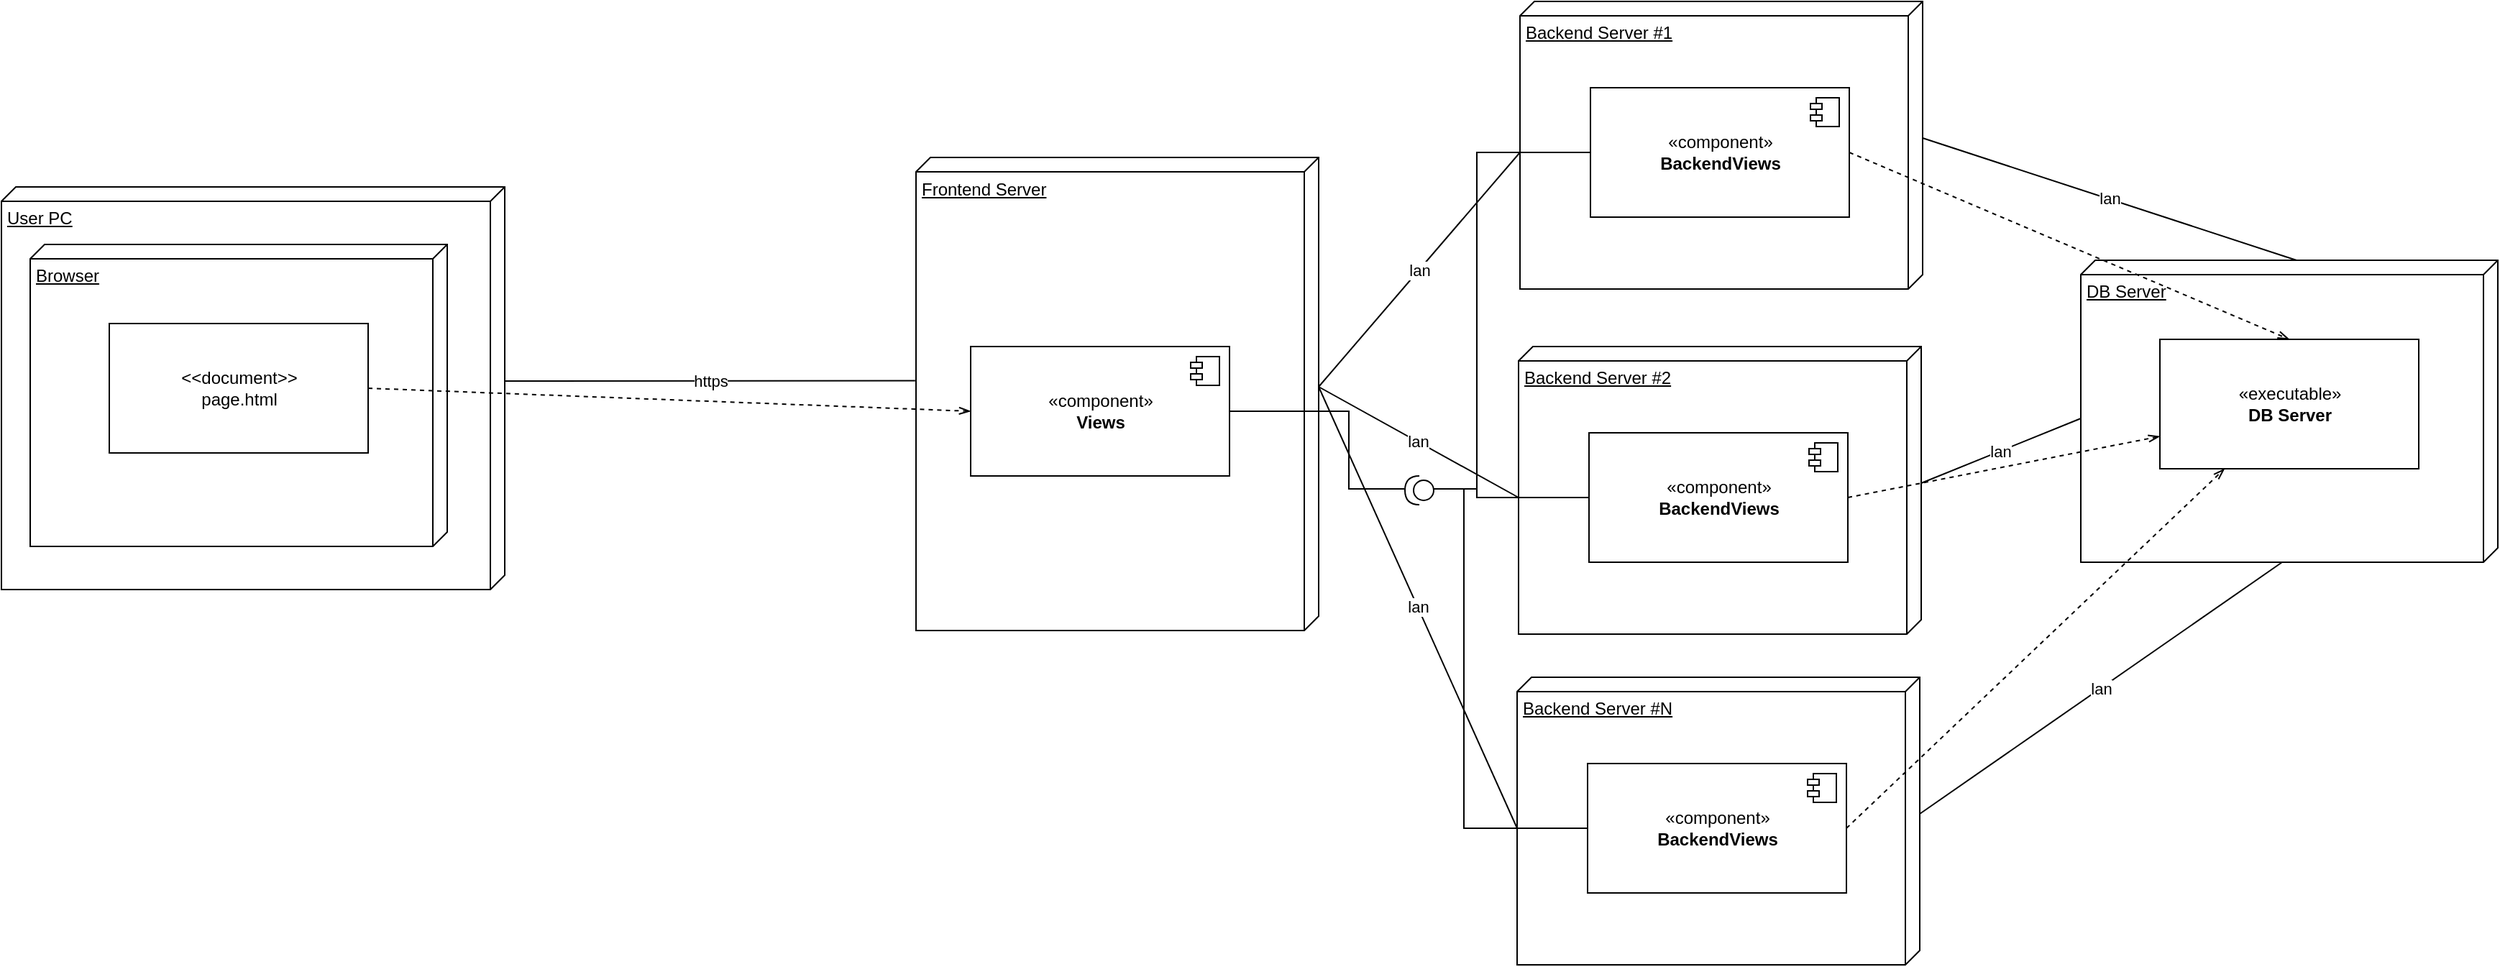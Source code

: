 <mxfile version="12.2.0" type="github" pages="1">
  <diagram name="Page-1" id="b5b7bab2-c9e2-2cf4-8b2a-24fd1a2a6d21">
    <mxGraphModel dx="2166" dy="887" grid="1" gridSize="10" guides="1" tooltips="1" connect="1" arrows="1" fold="1" page="1" pageScale="1" pageWidth="827" pageHeight="1169" background="#ffffff" math="0" shadow="0">
      <root>
        <mxCell id="0"/>
        <mxCell id="1" parent="0"/>
        <mxCell id="FcQ-0TDlwSZqqjdX01S9-16" value="Backend Server #1" style="verticalAlign=top;align=left;spacingTop=8;spacingLeft=2;spacingRight=12;shape=cube;size=10;direction=south;fontStyle=4;html=1;" parent="1" vertex="1">
          <mxGeometry x="880" y="290" width="280" height="200" as="geometry"/>
        </mxCell>
        <mxCell id="oKkt5P_t7uI-S61FeK80-1" value="User PC" style="verticalAlign=top;align=left;spacingTop=8;spacingLeft=2;spacingRight=12;shape=cube;size=10;direction=south;fontStyle=4;html=1;" parent="1" vertex="1">
          <mxGeometry x="-176" y="419" width="350" height="280" as="geometry"/>
        </mxCell>
        <mxCell id="oKkt5P_t7uI-S61FeK80-2" value="Frontend Server" style="verticalAlign=top;align=left;spacingTop=8;spacingLeft=2;spacingRight=12;shape=cube;size=10;direction=south;fontStyle=4;html=1;" parent="1" vertex="1">
          <mxGeometry x="460" y="398.5" width="280" height="329" as="geometry"/>
        </mxCell>
        <mxCell id="oKkt5P_t7uI-S61FeK80-3" value="Browser" style="verticalAlign=top;align=left;spacingTop=8;spacingLeft=2;spacingRight=12;shape=cube;size=10;direction=south;fontStyle=4;html=1;" parent="1" vertex="1">
          <mxGeometry x="-156" y="459" width="290" height="210" as="geometry"/>
        </mxCell>
        <mxCell id="LJHxr9ehEPFVrnNPjgBW-8" style="edgeStyle=none;orthogonalLoop=1;jettySize=auto;html=1;exitX=1;exitY=0.5;exitDx=0;exitDy=0;entryX=0;entryY=0.5;entryDx=0;entryDy=0;dashed=1;endArrow=openThin;endFill=0;" edge="1" parent="1" source="oKkt5P_t7uI-S61FeK80-4" target="oKkt5P_t7uI-S61FeK80-6">
          <mxGeometry relative="1" as="geometry"/>
        </mxCell>
        <mxCell id="oKkt5P_t7uI-S61FeK80-4" value="&amp;lt;&amp;lt;document&amp;gt;&amp;gt;&lt;br&gt;&lt;div&gt;page.html&lt;/div&gt;" style="html=1;" parent="1" vertex="1">
          <mxGeometry x="-101" y="514" width="180" height="90" as="geometry"/>
        </mxCell>
        <mxCell id="oKkt5P_t7uI-S61FeK80-5" value="" style="shape=component;jettyWidth=8;jettyHeight=4;strokeColor=none;" parent="oKkt5P_t7uI-S61FeK80-4" vertex="1">
          <mxGeometry x="1" width="20" height="20" relative="1" as="geometry">
            <mxPoint x="-27" y="7" as="offset"/>
          </mxGeometry>
        </mxCell>
        <mxCell id="oKkt5P_t7uI-S61FeK80-6" value="«component»&lt;br&gt;&lt;b&gt;Views&lt;br&gt;&lt;/b&gt;" style="html=1;" parent="1" vertex="1">
          <mxGeometry x="498" y="530" width="180" height="90" as="geometry"/>
        </mxCell>
        <mxCell id="oKkt5P_t7uI-S61FeK80-7" value="" style="shape=component;jettyWidth=8;jettyHeight=4;" parent="oKkt5P_t7uI-S61FeK80-6" vertex="1">
          <mxGeometry x="1" width="20" height="20" relative="1" as="geometry">
            <mxPoint x="-27" y="7" as="offset"/>
          </mxGeometry>
        </mxCell>
        <mxCell id="oKkt5P_t7uI-S61FeK80-39" value="DB Server" style="verticalAlign=top;align=left;spacingTop=8;spacingLeft=2;spacingRight=12;shape=cube;size=10;direction=south;fontStyle=4;html=1;" parent="1" vertex="1">
          <mxGeometry x="1270" y="470" width="290" height="210" as="geometry"/>
        </mxCell>
        <mxCell id="oKkt5P_t7uI-S61FeK80-40" value="&lt;div&gt;«executable»&lt;b&gt;&lt;br&gt;&lt;/b&gt;&lt;/div&gt;&lt;div&gt;&lt;b&gt;DB Server&lt;/b&gt;&lt;br&gt;&lt;/div&gt;" style="html=1;" parent="1" vertex="1">
          <mxGeometry x="1325" y="525" width="180" height="90" as="geometry"/>
        </mxCell>
        <mxCell id="oKkt5P_t7uI-S61FeK80-41" value="" style="shape=component;jettyWidth=8;jettyHeight=4;strokeColor=none;" parent="oKkt5P_t7uI-S61FeK80-40" vertex="1">
          <mxGeometry x="1" width="20" height="20" relative="1" as="geometry">
            <mxPoint x="-27" y="7" as="offset"/>
          </mxGeometry>
        </mxCell>
        <mxCell id="LJHxr9ehEPFVrnNPjgBW-7" style="edgeStyle=none;orthogonalLoop=1;jettySize=auto;html=1;exitX=1;exitY=0.5;exitDx=0;exitDy=0;entryX=0.5;entryY=0;entryDx=0;entryDy=0;dashed=1;endArrow=openThin;endFill=0;" edge="1" parent="1" source="oKkt5P_t7uI-S61FeK80-49" target="oKkt5P_t7uI-S61FeK80-40">
          <mxGeometry relative="1" as="geometry"/>
        </mxCell>
        <mxCell id="oKkt5P_t7uI-S61FeK80-49" value="&lt;div&gt;«component»&lt;/div&gt;&lt;div&gt;&lt;b&gt;BackendViews&lt;/b&gt;&lt;br&gt;&lt;/div&gt;" style="html=1;" parent="1" vertex="1">
          <mxGeometry x="929" y="350" width="180" height="90" as="geometry"/>
        </mxCell>
        <mxCell id="oKkt5P_t7uI-S61FeK80-50" value="" style="shape=component;jettyWidth=8;jettyHeight=4;" parent="oKkt5P_t7uI-S61FeK80-49" vertex="1">
          <mxGeometry x="1" width="20" height="20" relative="1" as="geometry">
            <mxPoint x="-27" y="7" as="offset"/>
          </mxGeometry>
        </mxCell>
        <mxCell id="FcQ-0TDlwSZqqjdX01S9-1" value="https" style="endArrow=none;html=1;entryX=0;entryY=0;entryDx=135;entryDy=0;entryPerimeter=0;exitX=0.472;exitY=1.002;exitDx=0;exitDy=0;exitPerimeter=0;" parent="1" source="oKkt5P_t7uI-S61FeK80-2" target="oKkt5P_t7uI-S61FeK80-1" edge="1">
          <mxGeometry width="50" height="50" relative="1" as="geometry">
            <mxPoint x="225" y="810" as="sourcePoint"/>
            <mxPoint x="275" y="760" as="targetPoint"/>
          </mxGeometry>
        </mxCell>
        <mxCell id="FcQ-0TDlwSZqqjdX01S9-102" value="Backend Server #2" style="verticalAlign=top;align=left;spacingTop=8;spacingLeft=2;spacingRight=12;shape=cube;size=10;direction=south;fontStyle=4;html=1;" parent="1" vertex="1">
          <mxGeometry x="879" y="530" width="280" height="200" as="geometry"/>
        </mxCell>
        <mxCell id="FcQ-0TDlwSZqqjdX01S9-120" style="edgeStyle=orthogonalEdgeStyle;rounded=0;orthogonalLoop=1;jettySize=auto;html=1;exitX=0;exitY=0.5;exitDx=0;exitDy=0;entryX=0;entryY=0.5;entryDx=0;entryDy=0;entryPerimeter=0;endArrow=none;endFill=0;" parent="1" source="FcQ-0TDlwSZqqjdX01S9-103" target="FcQ-0TDlwSZqqjdX01S9-115" edge="1">
          <mxGeometry relative="1" as="geometry">
            <Array as="points">
              <mxPoint x="850" y="635"/>
              <mxPoint x="850" y="629"/>
            </Array>
          </mxGeometry>
        </mxCell>
        <mxCell id="LJHxr9ehEPFVrnNPjgBW-6" style="edgeStyle=none;orthogonalLoop=1;jettySize=auto;html=1;exitX=1;exitY=0.5;exitDx=0;exitDy=0;entryX=0;entryY=0.75;entryDx=0;entryDy=0;dashed=1;endArrow=openThin;endFill=0;" edge="1" parent="1" source="FcQ-0TDlwSZqqjdX01S9-103" target="oKkt5P_t7uI-S61FeK80-40">
          <mxGeometry relative="1" as="geometry"/>
        </mxCell>
        <mxCell id="FcQ-0TDlwSZqqjdX01S9-103" value="&lt;div&gt;«component»&lt;/div&gt;&lt;div&gt;&lt;b&gt;BackendViews&lt;/b&gt;&lt;br&gt;&lt;/div&gt;" style="html=1;" parent="1" vertex="1">
          <mxGeometry x="928" y="590" width="180" height="90" as="geometry"/>
        </mxCell>
        <mxCell id="FcQ-0TDlwSZqqjdX01S9-104" value="" style="shape=component;jettyWidth=8;jettyHeight=4;" parent="FcQ-0TDlwSZqqjdX01S9-103" vertex="1">
          <mxGeometry x="1" width="20" height="20" relative="1" as="geometry">
            <mxPoint x="-27" y="7" as="offset"/>
          </mxGeometry>
        </mxCell>
        <mxCell id="FcQ-0TDlwSZqqjdX01S9-105" value="Backend Server #N" style="verticalAlign=top;align=left;spacingTop=8;spacingLeft=2;spacingRight=12;shape=cube;size=10;direction=south;fontStyle=4;html=1;" parent="1" vertex="1">
          <mxGeometry x="878" y="760" width="280" height="200" as="geometry"/>
        </mxCell>
        <mxCell id="FcQ-0TDlwSZqqjdX01S9-119" style="edgeStyle=orthogonalEdgeStyle;rounded=0;orthogonalLoop=1;jettySize=auto;html=1;exitX=0;exitY=0.5;exitDx=0;exitDy=0;entryX=0;entryY=0.5;entryDx=0;entryDy=0;entryPerimeter=0;endArrow=none;endFill=0;" parent="1" source="FcQ-0TDlwSZqqjdX01S9-106" target="FcQ-0TDlwSZqqjdX01S9-115" edge="1">
          <mxGeometry relative="1" as="geometry">
            <Array as="points">
              <mxPoint x="841" y="865"/>
              <mxPoint x="841" y="629"/>
            </Array>
          </mxGeometry>
        </mxCell>
        <mxCell id="LJHxr9ehEPFVrnNPjgBW-5" style="edgeStyle=none;orthogonalLoop=1;jettySize=auto;html=1;exitX=1;exitY=0.5;exitDx=0;exitDy=0;entryX=0.25;entryY=1;entryDx=0;entryDy=0;dashed=1;endArrow=openThin;endFill=0;" edge="1" parent="1" source="FcQ-0TDlwSZqqjdX01S9-106" target="oKkt5P_t7uI-S61FeK80-40">
          <mxGeometry relative="1" as="geometry"/>
        </mxCell>
        <mxCell id="FcQ-0TDlwSZqqjdX01S9-106" value="&lt;div&gt;«component»&lt;/div&gt;&lt;div&gt;&lt;b&gt;BackendViews&lt;/b&gt;&lt;br&gt;&lt;/div&gt;" style="html=1;" parent="1" vertex="1">
          <mxGeometry x="927" y="820" width="180" height="90" as="geometry"/>
        </mxCell>
        <mxCell id="FcQ-0TDlwSZqqjdX01S9-107" value="" style="shape=component;jettyWidth=8;jettyHeight=4;" parent="FcQ-0TDlwSZqqjdX01S9-106" vertex="1">
          <mxGeometry x="1" width="20" height="20" relative="1" as="geometry">
            <mxPoint x="-27" y="7" as="offset"/>
          </mxGeometry>
        </mxCell>
        <mxCell id="FcQ-0TDlwSZqqjdX01S9-108" value="lan" style="endArrow=none;html=1;entryX=0;entryY=0;entryDx=159.5;entryDy=0;entryPerimeter=0;exitX=0;exitY=0;exitDx=105;exitDy=280;exitPerimeter=0;" parent="1" source="FcQ-0TDlwSZqqjdX01S9-16" target="oKkt5P_t7uI-S61FeK80-2" edge="1">
          <mxGeometry width="50" height="50" relative="1" as="geometry">
            <mxPoint x="615.44" y="259.788" as="sourcePoint"/>
            <mxPoint x="330" y="260" as="targetPoint"/>
          </mxGeometry>
        </mxCell>
        <mxCell id="FcQ-0TDlwSZqqjdX01S9-109" value="lan" style="endArrow=none;html=1;entryX=0;entryY=0;entryDx=159.5;entryDy=0;entryPerimeter=0;exitX=0;exitY=0;exitDx=105;exitDy=280;exitPerimeter=0;" parent="1" source="FcQ-0TDlwSZqqjdX01S9-102" target="oKkt5P_t7uI-S61FeK80-2" edge="1">
          <mxGeometry width="50" height="50" relative="1" as="geometry">
            <mxPoint x="890.0" y="405" as="sourcePoint"/>
            <mxPoint x="750.0" y="568" as="targetPoint"/>
          </mxGeometry>
        </mxCell>
        <mxCell id="FcQ-0TDlwSZqqjdX01S9-110" value="lan" style="endArrow=none;html=1;entryX=0;entryY=0;entryDx=159.5;entryDy=0;entryPerimeter=0;exitX=0;exitY=0;exitDx=105;exitDy=280;exitPerimeter=0;" parent="1" source="FcQ-0TDlwSZqqjdX01S9-105" target="oKkt5P_t7uI-S61FeK80-2" edge="1">
          <mxGeometry width="50" height="50" relative="1" as="geometry">
            <mxPoint x="889" y="645" as="sourcePoint"/>
            <mxPoint x="750.0" y="568" as="targetPoint"/>
          </mxGeometry>
        </mxCell>
        <mxCell id="FcQ-0TDlwSZqqjdX01S9-111" value="lan" style="endArrow=none;html=1;entryX=0;entryY=0;entryDx=95;entryDy=0;entryPerimeter=0;exitX=0;exitY=0;exitDx=210;exitDy=150;exitPerimeter=0;" parent="1" source="oKkt5P_t7uI-S61FeK80-39" target="FcQ-0TDlwSZqqjdX01S9-105" edge="1">
          <mxGeometry width="50" height="50" relative="1" as="geometry">
            <mxPoint x="888" y="875" as="sourcePoint"/>
            <mxPoint x="750.0" y="568" as="targetPoint"/>
          </mxGeometry>
        </mxCell>
        <mxCell id="FcQ-0TDlwSZqqjdX01S9-112" value="lan" style="endArrow=none;html=1;entryX=0;entryY=0;entryDx=95;entryDy=0;entryPerimeter=0;exitX=0;exitY=0;exitDx=110;exitDy=290;exitPerimeter=0;" parent="1" source="oKkt5P_t7uI-S61FeK80-39" target="FcQ-0TDlwSZqqjdX01S9-102" edge="1">
          <mxGeometry width="50" height="50" relative="1" as="geometry">
            <mxPoint x="1420" y="690" as="sourcePoint"/>
            <mxPoint x="1168" y="865" as="targetPoint"/>
          </mxGeometry>
        </mxCell>
        <mxCell id="FcQ-0TDlwSZqqjdX01S9-113" value="lan" style="endArrow=none;html=1;entryX=0;entryY=0;entryDx=95;entryDy=0;entryPerimeter=0;exitX=0;exitY=0;exitDx=0;exitDy=140;exitPerimeter=0;" parent="1" source="oKkt5P_t7uI-S61FeK80-39" target="FcQ-0TDlwSZqqjdX01S9-16" edge="1">
          <mxGeometry width="50" height="50" relative="1" as="geometry">
            <mxPoint x="1280" y="590" as="sourcePoint"/>
            <mxPoint x="1169" y="635" as="targetPoint"/>
          </mxGeometry>
        </mxCell>
        <mxCell id="FcQ-0TDlwSZqqjdX01S9-121" style="edgeStyle=orthogonalEdgeStyle;rounded=0;orthogonalLoop=1;jettySize=auto;html=1;exitX=0;exitY=0.5;exitDx=0;exitDy=0;exitPerimeter=0;entryX=0;entryY=0.5;entryDx=0;entryDy=0;endArrow=none;endFill=0;" parent="1" source="FcQ-0TDlwSZqqjdX01S9-115" target="oKkt5P_t7uI-S61FeK80-49" edge="1">
          <mxGeometry relative="1" as="geometry">
            <Array as="points">
              <mxPoint x="850" y="629"/>
              <mxPoint x="850" y="395"/>
            </Array>
          </mxGeometry>
        </mxCell>
        <mxCell id="FcQ-0TDlwSZqqjdX01S9-122" style="edgeStyle=orthogonalEdgeStyle;rounded=0;orthogonalLoop=1;jettySize=auto;html=1;exitX=1;exitY=0.5;exitDx=0;exitDy=0;exitPerimeter=0;entryX=1;entryY=0.5;entryDx=0;entryDy=0;endArrow=none;endFill=0;" parent="1" source="FcQ-0TDlwSZqqjdX01S9-115" target="oKkt5P_t7uI-S61FeK80-6" edge="1">
          <mxGeometry relative="1" as="geometry">
            <Array as="points">
              <mxPoint x="761" y="629"/>
              <mxPoint x="761" y="575"/>
            </Array>
          </mxGeometry>
        </mxCell>
        <mxCell id="FcQ-0TDlwSZqqjdX01S9-115" value="" style="shape=providedRequiredInterface;html=1;verticalLabelPosition=bottom;rotation=-180;" parent="1" vertex="1">
          <mxGeometry x="800" y="620" width="20" height="20" as="geometry"/>
        </mxCell>
      </root>
    </mxGraphModel>
  </diagram>
</mxfile>
